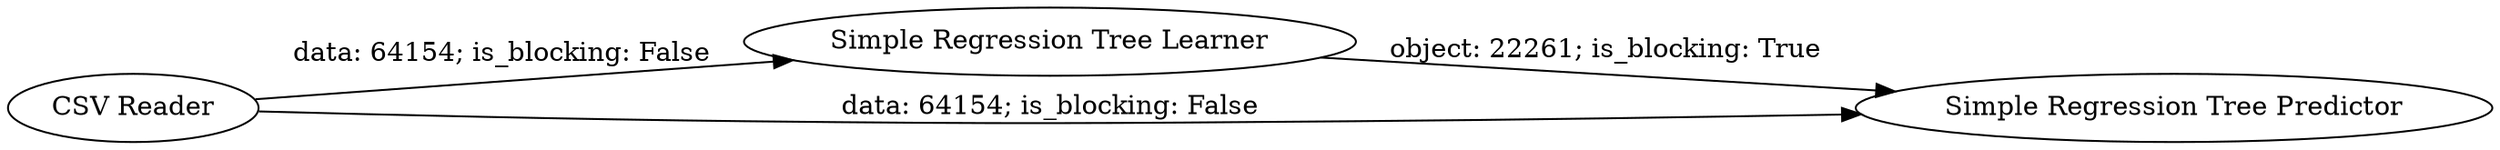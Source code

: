 digraph {
	"-8298262417891465347_1" [label="CSV Reader"]
	"-8298262417891465347_2" [label="Simple Regression Tree Learner"]
	"-8298262417891465347_3" [label="Simple Regression Tree Predictor"]
	"-8298262417891465347_1" -> "-8298262417891465347_2" [label="data: 64154; is_blocking: False"]
	"-8298262417891465347_2" -> "-8298262417891465347_3" [label="object: 22261; is_blocking: True"]
	"-8298262417891465347_1" -> "-8298262417891465347_3" [label="data: 64154; is_blocking: False"]
	rankdir=LR
}
